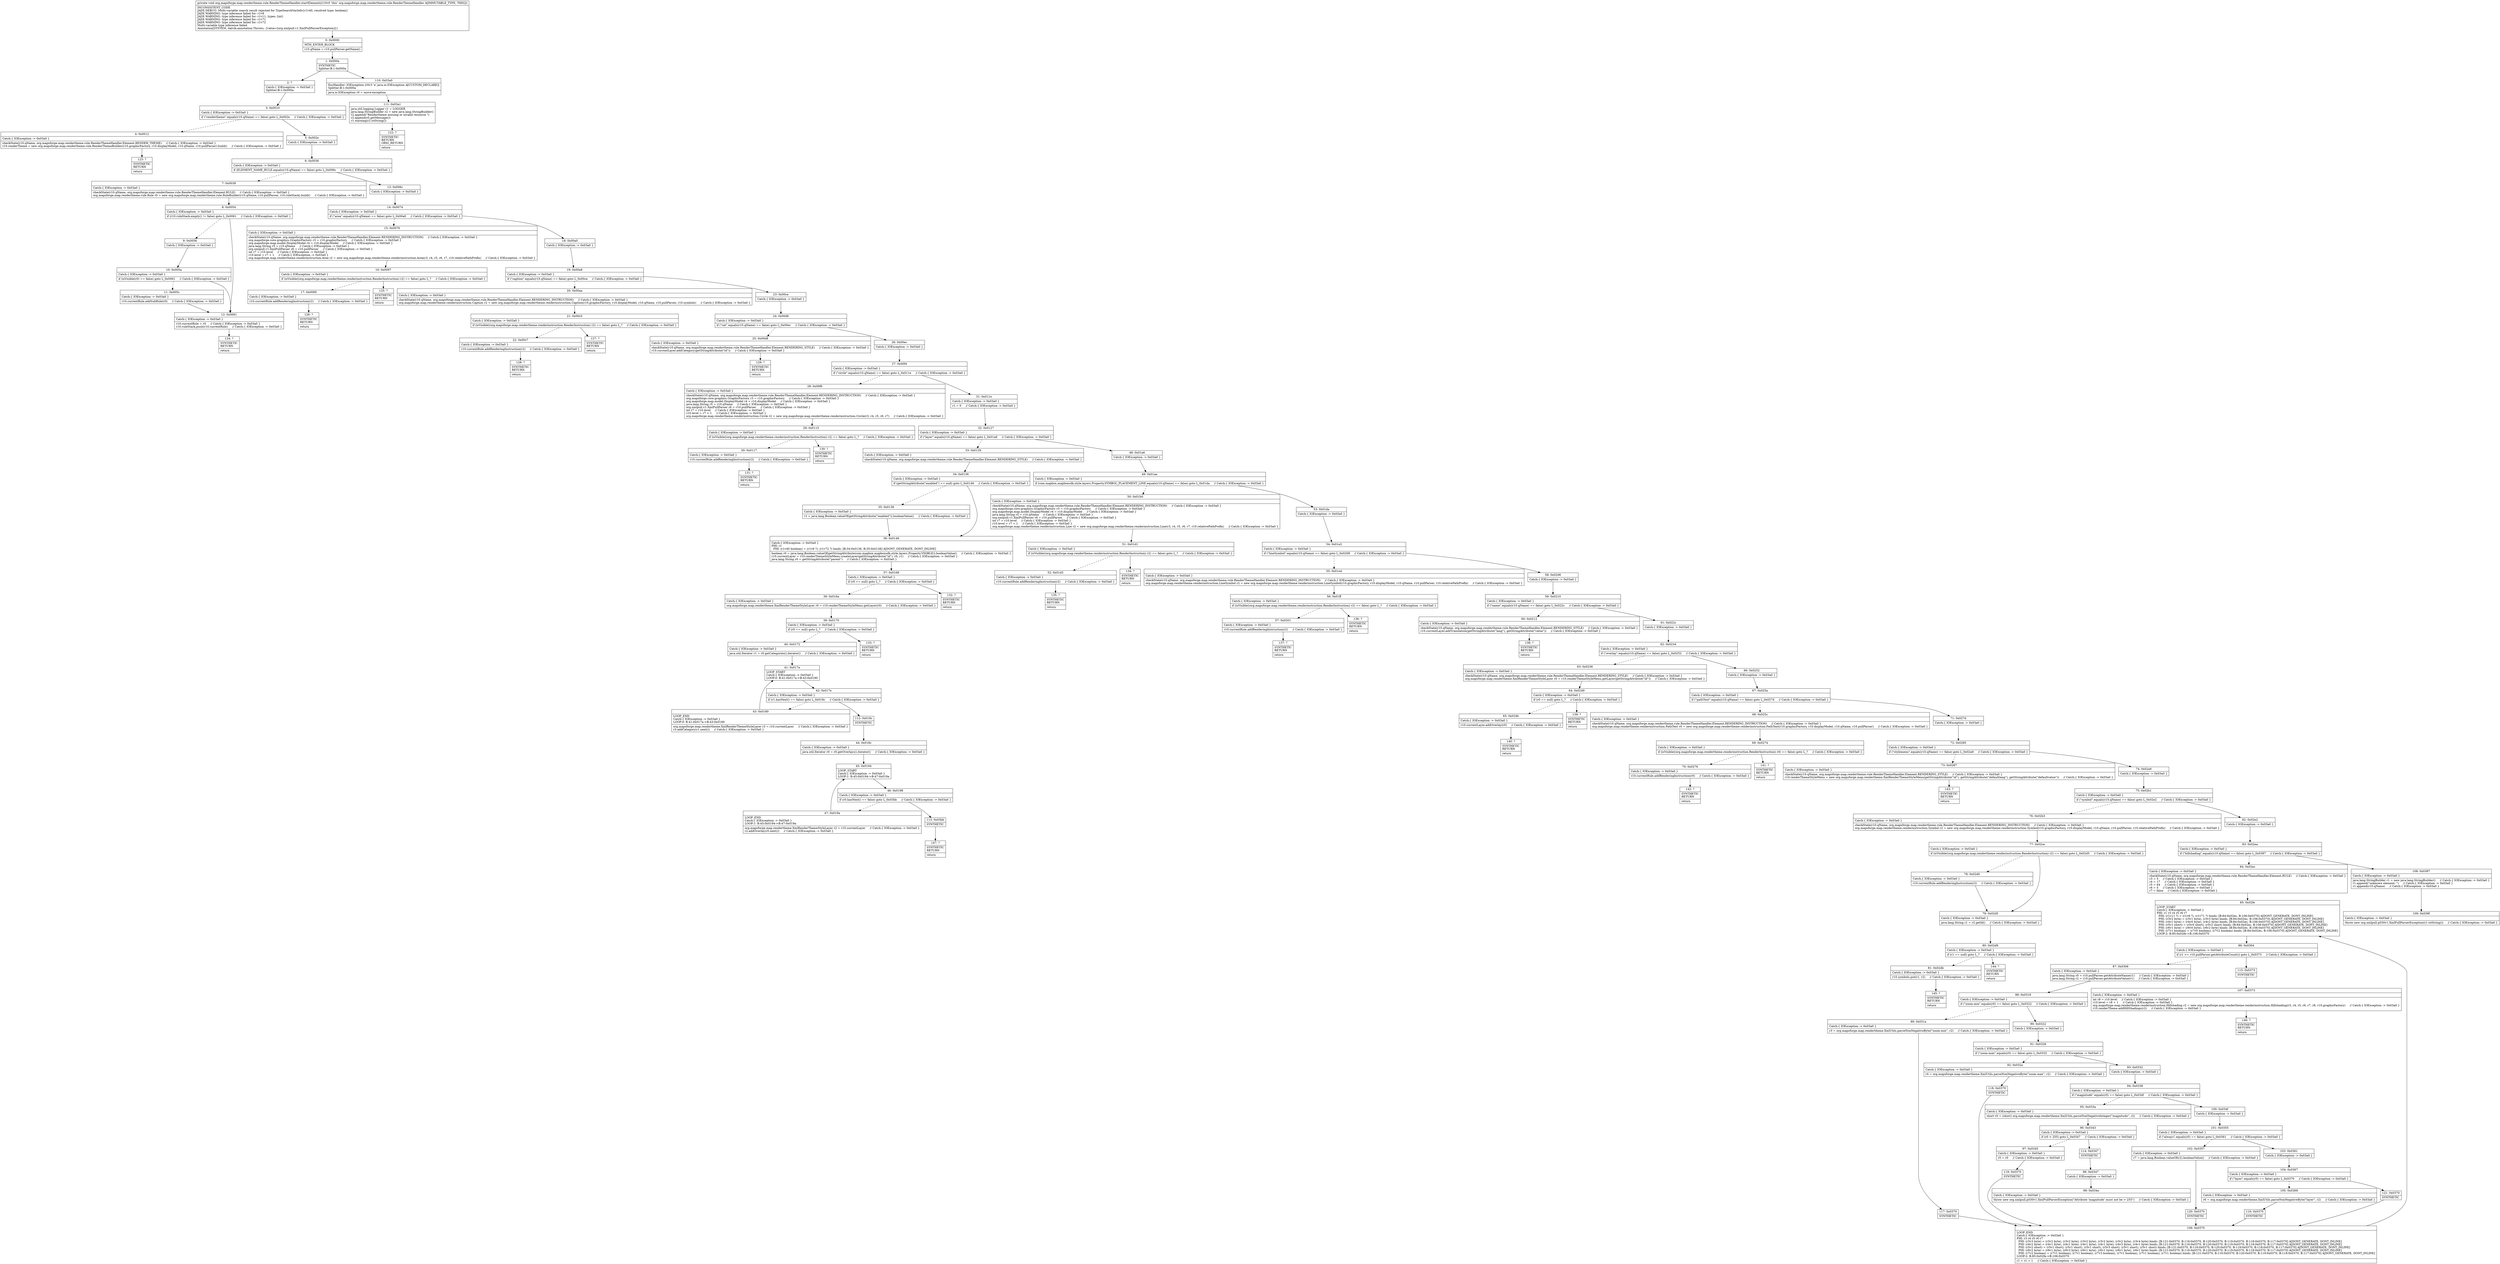 digraph "CFG fororg.mapsforge.map.rendertheme.rule.RenderThemeHandler.startElement()V" {
Node_0 [shape=record,label="{0\:\ 0x0000|MTH_ENTER_BLOCK\l|r10.qName = r10.pullParser.getName()\l}"];
Node_1 [shape=record,label="{1\:\ 0x000a|SYNTHETIC\lSplitter:B:1:0x000a\l}"];
Node_2 [shape=record,label="{2\:\ ?|Catch:\{ IOException \-\> 0x03a0 \}\lSplitter:B:1:0x000a\l}"];
Node_3 [shape=record,label="{3\:\ 0x0010|Catch:\{ IOException \-\> 0x03a0 \}\l|if (\"rendertheme\".equals(r10.qName) == false) goto L_0x002e     \/\/ Catch:\{ IOException \-\> 0x03a0 \}\l}"];
Node_4 [shape=record,label="{4\:\ 0x0012|Catch:\{ IOException \-\> 0x03a0 \}\l|checkState(r10.qName, org.mapsforge.map.rendertheme.rule.RenderThemeHandler.Element.RENDER_THEME)     \/\/ Catch:\{ IOException \-\> 0x03a0 \}\lr10.renderTheme = new org.mapsforge.map.rendertheme.rule.RenderThemeBuilder(r10.graphicFactory, r10.displayModel, r10.qName, r10.pullParser).build()     \/\/ Catch:\{ IOException \-\> 0x03a0 \}\l}"];
Node_5 [shape=record,label="{5\:\ 0x002e|Catch:\{ IOException \-\> 0x03a0 \}\l}"];
Node_6 [shape=record,label="{6\:\ 0x0036|Catch:\{ IOException \-\> 0x03a0 \}\l|if (ELEMENT_NAME_RULE.equals(r10.qName) == false) goto L_0x006c     \/\/ Catch:\{ IOException \-\> 0x03a0 \}\l}"];
Node_7 [shape=record,label="{7\:\ 0x0038|Catch:\{ IOException \-\> 0x03a0 \}\l|checkState(r10.qName, org.mapsforge.map.rendertheme.rule.RenderThemeHandler.Element.RULE)     \/\/ Catch:\{ IOException \-\> 0x03a0 \}\lorg.mapsforge.map.rendertheme.rule.Rule r0 = new org.mapsforge.map.rendertheme.rule.RuleBuilder(r10.qName, r10.pullParser, r10.ruleStack).build()     \/\/ Catch:\{ IOException \-\> 0x03a0 \}\l}"];
Node_8 [shape=record,label="{8\:\ 0x0054|Catch:\{ IOException \-\> 0x03a0 \}\l|if (r10.ruleStack.empty() != false) goto L_0x0061     \/\/ Catch:\{ IOException \-\> 0x03a0 \}\l}"];
Node_9 [shape=record,label="{9\:\ 0x0056|Catch:\{ IOException \-\> 0x03a0 \}\l}"];
Node_10 [shape=record,label="{10\:\ 0x005a|Catch:\{ IOException \-\> 0x03a0 \}\l|if (isVisible(r0) == false) goto L_0x0061     \/\/ Catch:\{ IOException \-\> 0x03a0 \}\l}"];
Node_11 [shape=record,label="{11\:\ 0x005c|Catch:\{ IOException \-\> 0x03a0 \}\l|r10.currentRule.addSubRule(r0)     \/\/ Catch:\{ IOException \-\> 0x03a0 \}\l}"];
Node_12 [shape=record,label="{12\:\ 0x0061|Catch:\{ IOException \-\> 0x03a0 \}\l|r10.currentRule = r0     \/\/ Catch:\{ IOException \-\> 0x03a0 \}\lr10.ruleStack.push(r10.currentRule)     \/\/ Catch:\{ IOException \-\> 0x03a0 \}\l}"];
Node_13 [shape=record,label="{13\:\ 0x006c|Catch:\{ IOException \-\> 0x03a0 \}\l}"];
Node_14 [shape=record,label="{14\:\ 0x0074|Catch:\{ IOException \-\> 0x03a0 \}\l|if (\"area\".equals(r10.qName) == false) goto L_0x00a0     \/\/ Catch:\{ IOException \-\> 0x03a0 \}\l}"];
Node_15 [shape=record,label="{15\:\ 0x0076|Catch:\{ IOException \-\> 0x03a0 \}\l|checkState(r10.qName, org.mapsforge.map.rendertheme.rule.RenderThemeHandler.Element.RENDERING_INSTRUCTION)     \/\/ Catch:\{ IOException \-\> 0x03a0 \}\lorg.mapsforge.core.graphics.GraphicFactory r3 = r10.graphicFactory     \/\/ Catch:\{ IOException \-\> 0x03a0 \}\lorg.mapsforge.map.model.DisplayModel r4 = r10.displayModel     \/\/ Catch:\{ IOException \-\> 0x03a0 \}\ljava.lang.String r5 = r10.qName     \/\/ Catch:\{ IOException \-\> 0x03a0 \}\lorg.xmlpull.v1.XmlPullParser r6 = r10.pullParser     \/\/ Catch:\{ IOException \-\> 0x03a0 \}\lint r7 = r10.level     \/\/ Catch:\{ IOException \-\> 0x03a0 \}\lr10.level = r7 + 1     \/\/ Catch:\{ IOException \-\> 0x03a0 \}\lorg.mapsforge.map.rendertheme.renderinstruction.Area r2 = new org.mapsforge.map.rendertheme.renderinstruction.Area(r3, r4, r5, r6, r7, r10.relativePathPrefix)     \/\/ Catch:\{ IOException \-\> 0x03a0 \}\l}"];
Node_16 [shape=record,label="{16\:\ 0x0097|Catch:\{ IOException \-\> 0x03a0 \}\l|if (isVisible((org.mapsforge.map.rendertheme.renderinstruction.RenderInstruction) r2) == false) goto L_?     \/\/ Catch:\{ IOException \-\> 0x03a0 \}\l}"];
Node_17 [shape=record,label="{17\:\ 0x0099|Catch:\{ IOException \-\> 0x03a0 \}\l|r10.currentRule.addRenderingInstruction(r2)     \/\/ Catch:\{ IOException \-\> 0x03a0 \}\l}"];
Node_18 [shape=record,label="{18\:\ 0x00a0|Catch:\{ IOException \-\> 0x03a0 \}\l}"];
Node_19 [shape=record,label="{19\:\ 0x00a8|Catch:\{ IOException \-\> 0x03a0 \}\l|if (\"caption\".equals(r10.qName) == false) goto L_0x00ce     \/\/ Catch:\{ IOException \-\> 0x03a0 \}\l}"];
Node_20 [shape=record,label="{20\:\ 0x00aa|Catch:\{ IOException \-\> 0x03a0 \}\l|checkState(r10.qName, org.mapsforge.map.rendertheme.rule.RenderThemeHandler.Element.RENDERING_INSTRUCTION)     \/\/ Catch:\{ IOException \-\> 0x03a0 \}\lorg.mapsforge.map.rendertheme.renderinstruction.Caption r2 = new org.mapsforge.map.rendertheme.renderinstruction.Caption(r10.graphicFactory, r10.displayModel, r10.qName, r10.pullParser, r10.symbols)     \/\/ Catch:\{ IOException \-\> 0x03a0 \}\l}"];
Node_21 [shape=record,label="{21\:\ 0x00c5|Catch:\{ IOException \-\> 0x03a0 \}\l|if (isVisible((org.mapsforge.map.rendertheme.renderinstruction.RenderInstruction) r2) == false) goto L_?     \/\/ Catch:\{ IOException \-\> 0x03a0 \}\l}"];
Node_22 [shape=record,label="{22\:\ 0x00c7|Catch:\{ IOException \-\> 0x03a0 \}\l|r10.currentRule.addRenderingInstruction(r2)     \/\/ Catch:\{ IOException \-\> 0x03a0 \}\l}"];
Node_23 [shape=record,label="{23\:\ 0x00ce|Catch:\{ IOException \-\> 0x03a0 \}\l}"];
Node_24 [shape=record,label="{24\:\ 0x00d6|Catch:\{ IOException \-\> 0x03a0 \}\l|if (\"cat\".equals(r10.qName) == false) goto L_0x00ec     \/\/ Catch:\{ IOException \-\> 0x03a0 \}\l}"];
Node_25 [shape=record,label="{25\:\ 0x00d8|Catch:\{ IOException \-\> 0x03a0 \}\l|checkState(r10.qName, org.mapsforge.map.rendertheme.rule.RenderThemeHandler.Element.RENDERING_STYLE)     \/\/ Catch:\{ IOException \-\> 0x03a0 \}\lr10.currentLayer.addCategory(getStringAttribute(\"id\"))     \/\/ Catch:\{ IOException \-\> 0x03a0 \}\l}"];
Node_26 [shape=record,label="{26\:\ 0x00ec|Catch:\{ IOException \-\> 0x03a0 \}\l}"];
Node_27 [shape=record,label="{27\:\ 0x00f4|Catch:\{ IOException \-\> 0x03a0 \}\l|if (\"circle\".equals(r10.qName) == false) goto L_0x011e     \/\/ Catch:\{ IOException \-\> 0x03a0 \}\l}"];
Node_28 [shape=record,label="{28\:\ 0x00f6|Catch:\{ IOException \-\> 0x03a0 \}\l|checkState(r10.qName, org.mapsforge.map.rendertheme.rule.RenderThemeHandler.Element.RENDERING_INSTRUCTION)     \/\/ Catch:\{ IOException \-\> 0x03a0 \}\lorg.mapsforge.core.graphics.GraphicFactory r3 = r10.graphicFactory     \/\/ Catch:\{ IOException \-\> 0x03a0 \}\lorg.mapsforge.map.model.DisplayModel r4 = r10.displayModel     \/\/ Catch:\{ IOException \-\> 0x03a0 \}\ljava.lang.String r5 = r10.qName     \/\/ Catch:\{ IOException \-\> 0x03a0 \}\lorg.xmlpull.v1.XmlPullParser r6 = r10.pullParser     \/\/ Catch:\{ IOException \-\> 0x03a0 \}\lint r7 = r10.level     \/\/ Catch:\{ IOException \-\> 0x03a0 \}\lr10.level = r7 + 1     \/\/ Catch:\{ IOException \-\> 0x03a0 \}\lorg.mapsforge.map.rendertheme.renderinstruction.Circle r2 = new org.mapsforge.map.rendertheme.renderinstruction.Circle(r3, r4, r5, r6, r7)     \/\/ Catch:\{ IOException \-\> 0x03a0 \}\l}"];
Node_29 [shape=record,label="{29\:\ 0x0115|Catch:\{ IOException \-\> 0x03a0 \}\l|if (isVisible((org.mapsforge.map.rendertheme.renderinstruction.RenderInstruction) r2) == false) goto L_?     \/\/ Catch:\{ IOException \-\> 0x03a0 \}\l}"];
Node_30 [shape=record,label="{30\:\ 0x0117|Catch:\{ IOException \-\> 0x03a0 \}\l|r10.currentRule.addRenderingInstruction(r2)     \/\/ Catch:\{ IOException \-\> 0x03a0 \}\l}"];
Node_31 [shape=record,label="{31\:\ 0x011e|Catch:\{ IOException \-\> 0x03a0 \}\l|r1 = 0     \/\/ Catch:\{ IOException \-\> 0x03a0 \}\l}"];
Node_32 [shape=record,label="{32\:\ 0x0127|Catch:\{ IOException \-\> 0x03a0 \}\l|if (\"layer\".equals(r10.qName) == false) goto L_0x01a6     \/\/ Catch:\{ IOException \-\> 0x03a0 \}\l}"];
Node_33 [shape=record,label="{33\:\ 0x0129|Catch:\{ IOException \-\> 0x03a0 \}\l|checkState(r10.qName, org.mapsforge.map.rendertheme.rule.RenderThemeHandler.Element.RENDERING_STYLE)     \/\/ Catch:\{ IOException \-\> 0x03a0 \}\l}"];
Node_34 [shape=record,label="{34\:\ 0x0136|Catch:\{ IOException \-\> 0x03a0 \}\l|if (getStringAttribute(\"enabled\") == null) goto L_0x0146     \/\/ Catch:\{ IOException \-\> 0x03a0 \}\l}"];
Node_35 [shape=record,label="{35\:\ 0x0138|Catch:\{ IOException \-\> 0x03a0 \}\l|r1 = java.lang.Boolean.valueOf(getStringAttribute(\"enabled\")).booleanValue()     \/\/ Catch:\{ IOException \-\> 0x03a0 \}\l}"];
Node_36 [shape=record,label="{36\:\ 0x0146|Catch:\{ IOException \-\> 0x03a0 \}\lPHI: r1 \l  PHI: (r1v40 boolean) = (r1v8 ?), (r1v72 ?) binds: [B:34:0x0136, B:35:0x0138] A[DONT_GENERATE, DONT_INLINE]\l|boolean r0 = java.lang.Boolean.valueOf(getStringAttribute(com.mapbox.mapboxsdk.style.layers.Property.VISIBLE)).booleanValue()     \/\/ Catch:\{ IOException \-\> 0x03a0 \}\lr10.currentLayer = r10.renderThemeStyleMenu.createLayer(getStringAttribute(\"id\"), r0, r1)     \/\/ Catch:\{ IOException \-\> 0x03a0 \}\ljava.lang.String r0 = getStringAttribute(\"parent\")     \/\/ Catch:\{ IOException \-\> 0x03a0 \}\l}"];
Node_37 [shape=record,label="{37\:\ 0x0168|Catch:\{ IOException \-\> 0x03a0 \}\l|if (r0 == null) goto L_?     \/\/ Catch:\{ IOException \-\> 0x03a0 \}\l}"];
Node_38 [shape=record,label="{38\:\ 0x016a|Catch:\{ IOException \-\> 0x03a0 \}\l|org.mapsforge.map.rendertheme.XmlRenderThemeStyleLayer r0 = r10.renderThemeStyleMenu.getLayer(r0)     \/\/ Catch:\{ IOException \-\> 0x03a0 \}\l}"];
Node_39 [shape=record,label="{39\:\ 0x0170|Catch:\{ IOException \-\> 0x03a0 \}\l|if (r0 == null) goto L_?     \/\/ Catch:\{ IOException \-\> 0x03a0 \}\l}"];
Node_40 [shape=record,label="{40\:\ 0x0172|Catch:\{ IOException \-\> 0x03a0 \}\l|java.util.Iterator r1 = r0.getCategories().iterator()     \/\/ Catch:\{ IOException \-\> 0x03a0 \}\l}"];
Node_41 [shape=record,label="{41\:\ 0x017a|LOOP_START\lCatch:\{ IOException \-\> 0x03a0 \}\lLOOP:0: B:41:0x017a\-\>B:43:0x0180\l}"];
Node_42 [shape=record,label="{42\:\ 0x017e|Catch:\{ IOException \-\> 0x03a0 \}\l|if (r1.hasNext() == false) goto L_0x018c     \/\/ Catch:\{ IOException \-\> 0x03a0 \}\l}"];
Node_43 [shape=record,label="{43\:\ 0x0180|LOOP_END\lCatch:\{ IOException \-\> 0x03a0 \}\lLOOP:0: B:41:0x017a\-\>B:43:0x0180\l|org.mapsforge.map.rendertheme.XmlRenderThemeStyleLayer r3 = r10.currentLayer     \/\/ Catch:\{ IOException \-\> 0x03a0 \}\lr3.addCategory(r1.next())     \/\/ Catch:\{ IOException \-\> 0x03a0 \}\l}"];
Node_44 [shape=record,label="{44\:\ 0x018c|Catch:\{ IOException \-\> 0x03a0 \}\l|java.util.Iterator r0 = r0.getOverlays().iterator()     \/\/ Catch:\{ IOException \-\> 0x03a0 \}\l}"];
Node_45 [shape=record,label="{45\:\ 0x0194|LOOP_START\lCatch:\{ IOException \-\> 0x03a0 \}\lLOOP:1: B:45:0x0194\-\>B:47:0x019a\l}"];
Node_46 [shape=record,label="{46\:\ 0x0198|Catch:\{ IOException \-\> 0x03a0 \}\l|if (r0.hasNext() == false) goto L_0x03bb     \/\/ Catch:\{ IOException \-\> 0x03a0 \}\l}"];
Node_47 [shape=record,label="{47\:\ 0x019a|LOOP_END\lCatch:\{ IOException \-\> 0x03a0 \}\lLOOP:1: B:45:0x0194\-\>B:47:0x019a\l|org.mapsforge.map.rendertheme.XmlRenderThemeStyleLayer r2 = r10.currentLayer     \/\/ Catch:\{ IOException \-\> 0x03a0 \}\lr2.addOverlay(r0.next())     \/\/ Catch:\{ IOException \-\> 0x03a0 \}\l}"];
Node_48 [shape=record,label="{48\:\ 0x01a6|Catch:\{ IOException \-\> 0x03a0 \}\l}"];
Node_49 [shape=record,label="{49\:\ 0x01ae|Catch:\{ IOException \-\> 0x03a0 \}\l|if (com.mapbox.mapboxsdk.style.layers.Property.SYMBOL_PLACEMENT_LINE.equals(r10.qName) == false) goto L_0x01da     \/\/ Catch:\{ IOException \-\> 0x03a0 \}\l}"];
Node_50 [shape=record,label="{50\:\ 0x01b0|Catch:\{ IOException \-\> 0x03a0 \}\l|checkState(r10.qName, org.mapsforge.map.rendertheme.rule.RenderThemeHandler.Element.RENDERING_INSTRUCTION)     \/\/ Catch:\{ IOException \-\> 0x03a0 \}\lorg.mapsforge.core.graphics.GraphicFactory r3 = r10.graphicFactory     \/\/ Catch:\{ IOException \-\> 0x03a0 \}\lorg.mapsforge.map.model.DisplayModel r4 = r10.displayModel     \/\/ Catch:\{ IOException \-\> 0x03a0 \}\ljava.lang.String r5 = r10.qName     \/\/ Catch:\{ IOException \-\> 0x03a0 \}\lorg.xmlpull.v1.XmlPullParser r6 = r10.pullParser     \/\/ Catch:\{ IOException \-\> 0x03a0 \}\lint r7 = r10.level     \/\/ Catch:\{ IOException \-\> 0x03a0 \}\lr10.level = r7 + 1     \/\/ Catch:\{ IOException \-\> 0x03a0 \}\lorg.mapsforge.map.rendertheme.renderinstruction.Line r2 = new org.mapsforge.map.rendertheme.renderinstruction.Line(r3, r4, r5, r6, r7, r10.relativePathPrefix)     \/\/ Catch:\{ IOException \-\> 0x03a0 \}\l}"];
Node_51 [shape=record,label="{51\:\ 0x01d1|Catch:\{ IOException \-\> 0x03a0 \}\l|if (isVisible((org.mapsforge.map.rendertheme.renderinstruction.RenderInstruction) r2) == false) goto L_?     \/\/ Catch:\{ IOException \-\> 0x03a0 \}\l}"];
Node_52 [shape=record,label="{52\:\ 0x01d3|Catch:\{ IOException \-\> 0x03a0 \}\l|r10.currentRule.addRenderingInstruction(r2)     \/\/ Catch:\{ IOException \-\> 0x03a0 \}\l}"];
Node_53 [shape=record,label="{53\:\ 0x01da|Catch:\{ IOException \-\> 0x03a0 \}\l}"];
Node_54 [shape=record,label="{54\:\ 0x01e2|Catch:\{ IOException \-\> 0x03a0 \}\l|if (\"lineSymbol\".equals(r10.qName) == false) goto L_0x0208     \/\/ Catch:\{ IOException \-\> 0x03a0 \}\l}"];
Node_55 [shape=record,label="{55\:\ 0x01e4|Catch:\{ IOException \-\> 0x03a0 \}\l|checkState(r10.qName, org.mapsforge.map.rendertheme.rule.RenderThemeHandler.Element.RENDERING_INSTRUCTION)     \/\/ Catch:\{ IOException \-\> 0x03a0 \}\lorg.mapsforge.map.rendertheme.renderinstruction.LineSymbol r2 = new org.mapsforge.map.rendertheme.renderinstruction.LineSymbol(r10.graphicFactory, r10.displayModel, r10.qName, r10.pullParser, r10.relativePathPrefix)     \/\/ Catch:\{ IOException \-\> 0x03a0 \}\l}"];
Node_56 [shape=record,label="{56\:\ 0x01ff|Catch:\{ IOException \-\> 0x03a0 \}\l|if (isVisible((org.mapsforge.map.rendertheme.renderinstruction.RenderInstruction) r2) == false) goto L_?     \/\/ Catch:\{ IOException \-\> 0x03a0 \}\l}"];
Node_57 [shape=record,label="{57\:\ 0x0201|Catch:\{ IOException \-\> 0x03a0 \}\l|r10.currentRule.addRenderingInstruction(r2)     \/\/ Catch:\{ IOException \-\> 0x03a0 \}\l}"];
Node_58 [shape=record,label="{58\:\ 0x0208|Catch:\{ IOException \-\> 0x03a0 \}\l}"];
Node_59 [shape=record,label="{59\:\ 0x0210|Catch:\{ IOException \-\> 0x03a0 \}\l|if (\"name\".equals(r10.qName) == false) goto L_0x022c     \/\/ Catch:\{ IOException \-\> 0x03a0 \}\l}"];
Node_60 [shape=record,label="{60\:\ 0x0212|Catch:\{ IOException \-\> 0x03a0 \}\l|checkState(r10.qName, org.mapsforge.map.rendertheme.rule.RenderThemeHandler.Element.RENDERING_STYLE)     \/\/ Catch:\{ IOException \-\> 0x03a0 \}\lr10.currentLayer.addTranslation(getStringAttribute(\"lang\"), getStringAttribute(\"value\"))     \/\/ Catch:\{ IOException \-\> 0x03a0 \}\l}"];
Node_61 [shape=record,label="{61\:\ 0x022c|Catch:\{ IOException \-\> 0x03a0 \}\l}"];
Node_62 [shape=record,label="{62\:\ 0x0234|Catch:\{ IOException \-\> 0x03a0 \}\l|if (\"overlay\".equals(r10.qName) == false) goto L_0x0252     \/\/ Catch:\{ IOException \-\> 0x03a0 \}\l}"];
Node_63 [shape=record,label="{63\:\ 0x0236|Catch:\{ IOException \-\> 0x03a0 \}\l|checkState(r10.qName, org.mapsforge.map.rendertheme.rule.RenderThemeHandler.Element.RENDERING_STYLE)     \/\/ Catch:\{ IOException \-\> 0x03a0 \}\lorg.mapsforge.map.rendertheme.XmlRenderThemeStyleLayer r0 = r10.renderThemeStyleMenu.getLayer(getStringAttribute(\"id\"))     \/\/ Catch:\{ IOException \-\> 0x03a0 \}\l}"];
Node_64 [shape=record,label="{64\:\ 0x0249|Catch:\{ IOException \-\> 0x03a0 \}\l|if (r0 == null) goto L_?     \/\/ Catch:\{ IOException \-\> 0x03a0 \}\l}"];
Node_65 [shape=record,label="{65\:\ 0x024b|Catch:\{ IOException \-\> 0x03a0 \}\l|r10.currentLayer.addOverlay(r0)     \/\/ Catch:\{ IOException \-\> 0x03a0 \}\l}"];
Node_66 [shape=record,label="{66\:\ 0x0252|Catch:\{ IOException \-\> 0x03a0 \}\l}"];
Node_67 [shape=record,label="{67\:\ 0x025a|Catch:\{ IOException \-\> 0x03a0 \}\l|if (\"pathText\".equals(r10.qName) == false) goto L_0x027d     \/\/ Catch:\{ IOException \-\> 0x03a0 \}\l}"];
Node_68 [shape=record,label="{68\:\ 0x025c|Catch:\{ IOException \-\> 0x03a0 \}\l|checkState(r10.qName, org.mapsforge.map.rendertheme.rule.RenderThemeHandler.Element.RENDERING_INSTRUCTION)     \/\/ Catch:\{ IOException \-\> 0x03a0 \}\lorg.mapsforge.map.rendertheme.renderinstruction.PathText r0 = new org.mapsforge.map.rendertheme.renderinstruction.PathText(r10.graphicFactory, r10.displayModel, r10.qName, r10.pullParser)     \/\/ Catch:\{ IOException \-\> 0x03a0 \}\l}"];
Node_69 [shape=record,label="{69\:\ 0x0274|Catch:\{ IOException \-\> 0x03a0 \}\l|if (isVisible((org.mapsforge.map.rendertheme.renderinstruction.RenderInstruction) r0) == false) goto L_?     \/\/ Catch:\{ IOException \-\> 0x03a0 \}\l}"];
Node_70 [shape=record,label="{70\:\ 0x0276|Catch:\{ IOException \-\> 0x03a0 \}\l|r10.currentRule.addRenderingInstruction(r0)     \/\/ Catch:\{ IOException \-\> 0x03a0 \}\l}"];
Node_71 [shape=record,label="{71\:\ 0x027d|Catch:\{ IOException \-\> 0x03a0 \}\l}"];
Node_72 [shape=record,label="{72\:\ 0x0285|Catch:\{ IOException \-\> 0x03a0 \}\l|if (\"stylemenu\".equals(r10.qName) == false) goto L_0x02a9     \/\/ Catch:\{ IOException \-\> 0x03a0 \}\l}"];
Node_73 [shape=record,label="{73\:\ 0x0287|Catch:\{ IOException \-\> 0x03a0 \}\l|checkState(r10.qName, org.mapsforge.map.rendertheme.rule.RenderThemeHandler.Element.RENDERING_STYLE)     \/\/ Catch:\{ IOException \-\> 0x03a0 \}\lr10.renderThemeStyleMenu = new org.mapsforge.map.rendertheme.XmlRenderThemeStyleMenu(getStringAttribute(\"id\"), getStringAttribute(\"defaultlang\"), getStringAttribute(\"defaultvalue\"))     \/\/ Catch:\{ IOException \-\> 0x03a0 \}\l}"];
Node_74 [shape=record,label="{74\:\ 0x02a9|Catch:\{ IOException \-\> 0x03a0 \}\l}"];
Node_75 [shape=record,label="{75\:\ 0x02b1|Catch:\{ IOException \-\> 0x03a0 \}\l|if (\"symbol\".equals(r10.qName) == false) goto L_0x02e2     \/\/ Catch:\{ IOException \-\> 0x03a0 \}\l}"];
Node_76 [shape=record,label="{76\:\ 0x02b3|Catch:\{ IOException \-\> 0x03a0 \}\l|checkState(r10.qName, org.mapsforge.map.rendertheme.rule.RenderThemeHandler.Element.RENDERING_INSTRUCTION)     \/\/ Catch:\{ IOException \-\> 0x03a0 \}\lorg.mapsforge.map.rendertheme.renderinstruction.Symbol r2 = new org.mapsforge.map.rendertheme.renderinstruction.Symbol(r10.graphicFactory, r10.displayModel, r10.qName, r10.pullParser, r10.relativePathPrefix)     \/\/ Catch:\{ IOException \-\> 0x03a0 \}\l}"];
Node_77 [shape=record,label="{77\:\ 0x02ce|Catch:\{ IOException \-\> 0x03a0 \}\l|if (isVisible((org.mapsforge.map.rendertheme.renderinstruction.RenderInstruction) r2) == false) goto L_0x02d5     \/\/ Catch:\{ IOException \-\> 0x03a0 \}\l}"];
Node_78 [shape=record,label="{78\:\ 0x02d0|Catch:\{ IOException \-\> 0x03a0 \}\l|r10.currentRule.addRenderingInstruction(r2)     \/\/ Catch:\{ IOException \-\> 0x03a0 \}\l}"];
Node_79 [shape=record,label="{79\:\ 0x02d5|Catch:\{ IOException \-\> 0x03a0 \}\l|java.lang.String r1 = r2.getId()     \/\/ Catch:\{ IOException \-\> 0x03a0 \}\l}"];
Node_80 [shape=record,label="{80\:\ 0x02d9|Catch:\{ IOException \-\> 0x03a0 \}\l|if (r1 == null) goto L_?     \/\/ Catch:\{ IOException \-\> 0x03a0 \}\l}"];
Node_81 [shape=record,label="{81\:\ 0x02db|Catch:\{ IOException \-\> 0x03a0 \}\l|r10.symbols.put(r1, r2)     \/\/ Catch:\{ IOException \-\> 0x03a0 \}\l}"];
Node_82 [shape=record,label="{82\:\ 0x02e2|Catch:\{ IOException \-\> 0x03a0 \}\l}"];
Node_83 [shape=record,label="{83\:\ 0x02ea|Catch:\{ IOException \-\> 0x03a0 \}\l|if (\"hillshading\".equals(r10.qName) == false) goto L_0x0387     \/\/ Catch:\{ IOException \-\> 0x03a0 \}\l}"];
Node_84 [shape=record,label="{84\:\ 0x02ec|Catch:\{ IOException \-\> 0x03a0 \}\l|checkState(r10.qName, org.mapsforge.map.rendertheme.rule.RenderThemeHandler.Element.RULE)     \/\/ Catch:\{ IOException \-\> 0x03a0 \}\lr3 = 5     \/\/ Catch:\{ IOException \-\> 0x03a0 \}\lr4 = 17     \/\/ Catch:\{ IOException \-\> 0x03a0 \}\lr5 = 64     \/\/ Catch:\{ IOException \-\> 0x03a0 \}\lr6 = 5     \/\/ Catch:\{ IOException \-\> 0x03a0 \}\lr7 = false     \/\/ Catch:\{ IOException \-\> 0x03a0 \}\l}"];
Node_85 [shape=record,label="{85\:\ 0x02fe|LOOP_START\lCatch:\{ IOException \-\> 0x03a0 \}\lPHI: r1 r3 r4 r5 r6 r7 \l  PHI: (r1v11 ?) = (r1v8 ?), (r1v71 ?) binds: [B:84:0x02ec, B:106:0x0370] A[DONT_GENERATE, DONT_INLINE]\l  PHI: (r3v2 byte) = (r3v1 byte), (r3v3 byte) binds: [B:84:0x02ec, B:106:0x0370] A[DONT_GENERATE, DONT_INLINE]\l  PHI: (r4v1 byte) = (r4v0 byte), (r4v2 byte) binds: [B:84:0x02ec, B:106:0x0370] A[DONT_GENERATE, DONT_INLINE]\l  PHI: (r5v1 short) = (r5v0 short), (r5v2 short) binds: [B:84:0x02ec, B:106:0x0370] A[DONT_GENERATE, DONT_INLINE]\l  PHI: (r6v1 byte) = (r6v0 byte), (r6v2 byte) binds: [B:84:0x02ec, B:106:0x0370] A[DONT_GENERATE, DONT_INLINE]\l  PHI: (r7v1 boolean) = (r7v0 boolean), (r7v2 boolean) binds: [B:84:0x02ec, B:106:0x0370] A[DONT_GENERATE, DONT_INLINE]\lLOOP:2: B:85:0x02fe\-\>B:106:0x0370\l}"];
Node_86 [shape=record,label="{86\:\ 0x0304|Catch:\{ IOException \-\> 0x03a0 \}\l|if (r1 \>= r10.pullParser.getAttributeCount()) goto L_0x0373     \/\/ Catch:\{ IOException \-\> 0x03a0 \}\l}"];
Node_87 [shape=record,label="{87\:\ 0x0306|Catch:\{ IOException \-\> 0x03a0 \}\l|java.lang.String r0 = r10.pullParser.getAttributeName(r1)     \/\/ Catch:\{ IOException \-\> 0x03a0 \}\ljava.lang.String r2 = r10.pullParser.getAttributeValue(r1)     \/\/ Catch:\{ IOException \-\> 0x03a0 \}\l}"];
Node_88 [shape=record,label="{88\:\ 0x0318|Catch:\{ IOException \-\> 0x03a0 \}\l|if (\"zoom\-min\".equals(r0) == false) goto L_0x0322     \/\/ Catch:\{ IOException \-\> 0x03a0 \}\l}"];
Node_89 [shape=record,label="{89\:\ 0x031a|Catch:\{ IOException \-\> 0x03a0 \}\l|r3 = org.mapsforge.map.rendertheme.XmlUtils.parseNonNegativeByte(\"zoom\-min\", r2)     \/\/ Catch:\{ IOException \-\> 0x03a0 \}\l}"];
Node_90 [shape=record,label="{90\:\ 0x0322|Catch:\{ IOException \-\> 0x03a0 \}\l}"];
Node_91 [shape=record,label="{91\:\ 0x0328|Catch:\{ IOException \-\> 0x03a0 \}\l|if (\"zoom\-max\".equals(r0) == false) goto L_0x0332     \/\/ Catch:\{ IOException \-\> 0x03a0 \}\l}"];
Node_92 [shape=record,label="{92\:\ 0x032a|Catch:\{ IOException \-\> 0x03a0 \}\l|r4 = org.mapsforge.map.rendertheme.XmlUtils.parseNonNegativeByte(\"zoom\-max\", r2)     \/\/ Catch:\{ IOException \-\> 0x03a0 \}\l}"];
Node_93 [shape=record,label="{93\:\ 0x0332|Catch:\{ IOException \-\> 0x03a0 \}\l}"];
Node_94 [shape=record,label="{94\:\ 0x0338|Catch:\{ IOException \-\> 0x03a0 \}\l|if (\"magnitude\".equals(r0) == false) goto L_0x034f     \/\/ Catch:\{ IOException \-\> 0x03a0 \}\l}"];
Node_95 [shape=record,label="{95\:\ 0x033a|Catch:\{ IOException \-\> 0x03a0 \}\l|short r0 = (short) org.mapsforge.map.rendertheme.XmlUtils.parseNonNegativeInteger(\"magnitude\", r2)     \/\/ Catch:\{ IOException \-\> 0x03a0 \}\l}"];
Node_96 [shape=record,label="{96\:\ 0x0343|Catch:\{ IOException \-\> 0x03a0 \}\l|if (r0 \> 255) goto L_0x0347     \/\/ Catch:\{ IOException \-\> 0x03a0 \}\l}"];
Node_97 [shape=record,label="{97\:\ 0x0345|Catch:\{ IOException \-\> 0x03a0 \}\l|r5 = r0     \/\/ Catch:\{ IOException \-\> 0x03a0 \}\l}"];
Node_98 [shape=record,label="{98\:\ 0x0347|Catch:\{ IOException \-\> 0x03a0 \}\l}"];
Node_99 [shape=record,label="{99\:\ 0x034e|Catch:\{ IOException \-\> 0x03a0 \}\l|throw new org.xmlpull.p030v1.XmlPullParserException(\"Attribute 'magnitude' must not be \> 255\")     \/\/ Catch:\{ IOException \-\> 0x03a0 \}\l}"];
Node_100 [shape=record,label="{100\:\ 0x034f|Catch:\{ IOException \-\> 0x03a0 \}\l}"];
Node_101 [shape=record,label="{101\:\ 0x0355|Catch:\{ IOException \-\> 0x03a0 \}\l|if (\"always\".equals(r0) == false) goto L_0x0361     \/\/ Catch:\{ IOException \-\> 0x03a0 \}\l}"];
Node_102 [shape=record,label="{102\:\ 0x0357|Catch:\{ IOException \-\> 0x03a0 \}\l|r7 = java.lang.Boolean.valueOf(r2).booleanValue()     \/\/ Catch:\{ IOException \-\> 0x03a0 \}\l}"];
Node_103 [shape=record,label="{103\:\ 0x0361|Catch:\{ IOException \-\> 0x03a0 \}\l}"];
Node_104 [shape=record,label="{104\:\ 0x0367|Catch:\{ IOException \-\> 0x03a0 \}\l|if (\"layer\".equals(r0) == false) goto L_0x0370     \/\/ Catch:\{ IOException \-\> 0x03a0 \}\l}"];
Node_105 [shape=record,label="{105\:\ 0x0369|Catch:\{ IOException \-\> 0x03a0 \}\l|r6 = org.mapsforge.map.rendertheme.XmlUtils.parseNonNegativeByte(\"layer\", r2)     \/\/ Catch:\{ IOException \-\> 0x03a0 \}\l}"];
Node_106 [shape=record,label="{106\:\ 0x0370|LOOP_END\lCatch:\{ IOException \-\> 0x03a0 \}\lPHI: r3 r4 r5 r6 r7 \l  PHI: (r3v3 byte) = (r3v2 byte), (r3v2 byte), (r3v2 byte), (r3v2 byte), (r3v2 byte), (r3v4 byte) binds: [B:121:0x0370, B:116:0x0370, B:120:0x0370, B:119:0x0370, B:118:0x0370, B:117:0x0370] A[DONT_GENERATE, DONT_INLINE]\l  PHI: (r4v2 byte) = (r4v1 byte), (r4v1 byte), (r4v1 byte), (r4v1 byte), (r4v3 byte), (r4v1 byte) binds: [B:121:0x0370, B:116:0x0370, B:120:0x0370, B:119:0x0370, B:118:0x0370, B:117:0x0370] A[DONT_GENERATE, DONT_INLINE]\l  PHI: (r5v2 short) = (r5v1 short), (r5v1 short), (r5v1 short), (r5v3 short), (r5v1 short), (r5v1 short) binds: [B:121:0x0370, B:116:0x0370, B:120:0x0370, B:119:0x0370, B:118:0x0370, B:117:0x0370] A[DONT_GENERATE, DONT_INLINE]\l  PHI: (r6v2 byte) = (r6v1 byte), (r6v3 byte), (r6v1 byte), (r6v1 byte), (r6v1 byte), (r6v1 byte) binds: [B:121:0x0370, B:116:0x0370, B:120:0x0370, B:119:0x0370, B:118:0x0370, B:117:0x0370] A[DONT_GENERATE, DONT_INLINE]\l  PHI: (r7v2 boolean) = (r7v1 boolean), (r7v1 boolean), (r7v3 boolean), (r7v1 boolean), (r7v1 boolean), (r7v1 boolean) binds: [B:121:0x0370, B:116:0x0370, B:120:0x0370, B:119:0x0370, B:118:0x0370, B:117:0x0370] A[DONT_GENERATE, DONT_INLINE]\lLOOP:2: B:85:0x02fe\-\>B:106:0x0370\l|r1 = r1 + 1     \/\/ Catch:\{ IOException \-\> 0x03a0 \}\l}"];
Node_107 [shape=record,label="{107\:\ 0x0373|Catch:\{ IOException \-\> 0x03a0 \}\l|int r8 = r10.level     \/\/ Catch:\{ IOException \-\> 0x03a0 \}\lr10.level = r8 + 1     \/\/ Catch:\{ IOException \-\> 0x03a0 \}\lorg.mapsforge.map.rendertheme.renderinstruction.Hillshading r2 = new org.mapsforge.map.rendertheme.renderinstruction.Hillshading(r3, r4, r5, r6, r7, r8, r10.graphicFactory)     \/\/ Catch:\{ IOException \-\> 0x03a0 \}\lr10.renderTheme.addHillShadings(r2)     \/\/ Catch:\{ IOException \-\> 0x03a0 \}\l}"];
Node_108 [shape=record,label="{108\:\ 0x0387|Catch:\{ IOException \-\> 0x03a0 \}\l|java.lang.StringBuilder r1 = new java.lang.StringBuilder()     \/\/ Catch:\{ IOException \-\> 0x03a0 \}\lr1.append(\"unknown element: \")     \/\/ Catch:\{ IOException \-\> 0x03a0 \}\lr1.append(r10.qName)     \/\/ Catch:\{ IOException \-\> 0x03a0 \}\l}"];
Node_109 [shape=record,label="{109\:\ 0x039f|Catch:\{ IOException \-\> 0x03a0 \}\l|throw new org.xmlpull.p030v1.XmlPullParserException(r1.toString())     \/\/ Catch:\{ IOException \-\> 0x03a0 \}\l}"];
Node_110 [shape=record,label="{110\:\ 0x03a0|ExcHandler: IOException (r0v3 'e' java.io.IOException A[CUSTOM_DECLARE])\lSplitter:B:1:0x000a\l|java.io.IOException r0 = move\-exception\l}"];
Node_111 [shape=record,label="{111\:\ 0x03a1|java.util.logging.Logger r1 = LOGGER\ljava.lang.StringBuilder r2 = new java.lang.StringBuilder()\lr2.append(\"Rendertheme missing or invalid resource \")\lr2.append(r0.getMessage())\lr1.warning(r2.toString())\l}"];
Node_112 [shape=record,label="{112\:\ 0x018c|SYNTHETIC\l}"];
Node_113 [shape=record,label="{113\:\ 0x03bb|SYNTHETIC\l}"];
Node_114 [shape=record,label="{114\:\ 0x0347|SYNTHETIC\l}"];
Node_115 [shape=record,label="{115\:\ 0x0373|SYNTHETIC\l}"];
Node_116 [shape=record,label="{116\:\ 0x0370|SYNTHETIC\l}"];
Node_117 [shape=record,label="{117\:\ 0x0370|SYNTHETIC\l}"];
Node_118 [shape=record,label="{118\:\ 0x0370|SYNTHETIC\l}"];
Node_119 [shape=record,label="{119\:\ 0x0370|SYNTHETIC\l}"];
Node_120 [shape=record,label="{120\:\ 0x0370|SYNTHETIC\l}"];
Node_121 [shape=record,label="{121\:\ 0x0370|SYNTHETIC\l}"];
Node_122 [shape=record,label="{122\:\ ?|SYNTHETIC\lRETURN\lORIG_RETURN\l|return\l}"];
Node_123 [shape=record,label="{123\:\ ?|SYNTHETIC\lRETURN\l|return\l}"];
Node_124 [shape=record,label="{124\:\ ?|SYNTHETIC\lRETURN\l|return\l}"];
Node_125 [shape=record,label="{125\:\ ?|SYNTHETIC\lRETURN\l|return\l}"];
Node_126 [shape=record,label="{126\:\ ?|SYNTHETIC\lRETURN\l|return\l}"];
Node_127 [shape=record,label="{127\:\ ?|SYNTHETIC\lRETURN\l|return\l}"];
Node_128 [shape=record,label="{128\:\ ?|SYNTHETIC\lRETURN\l|return\l}"];
Node_129 [shape=record,label="{129\:\ ?|SYNTHETIC\lRETURN\l|return\l}"];
Node_130 [shape=record,label="{130\:\ ?|SYNTHETIC\lRETURN\l|return\l}"];
Node_131 [shape=record,label="{131\:\ ?|SYNTHETIC\lRETURN\l|return\l}"];
Node_132 [shape=record,label="{132\:\ ?|SYNTHETIC\lRETURN\l|return\l}"];
Node_133 [shape=record,label="{133\:\ ?|SYNTHETIC\lRETURN\l|return\l}"];
Node_134 [shape=record,label="{134\:\ ?|SYNTHETIC\lRETURN\l|return\l}"];
Node_135 [shape=record,label="{135\:\ ?|SYNTHETIC\lRETURN\l|return\l}"];
Node_136 [shape=record,label="{136\:\ ?|SYNTHETIC\lRETURN\l|return\l}"];
Node_137 [shape=record,label="{137\:\ ?|SYNTHETIC\lRETURN\l|return\l}"];
Node_138 [shape=record,label="{138\:\ ?|SYNTHETIC\lRETURN\l|return\l}"];
Node_139 [shape=record,label="{139\:\ ?|SYNTHETIC\lRETURN\l|return\l}"];
Node_140 [shape=record,label="{140\:\ ?|SYNTHETIC\lRETURN\l|return\l}"];
Node_141 [shape=record,label="{141\:\ ?|SYNTHETIC\lRETURN\l|return\l}"];
Node_142 [shape=record,label="{142\:\ ?|SYNTHETIC\lRETURN\l|return\l}"];
Node_143 [shape=record,label="{143\:\ ?|SYNTHETIC\lRETURN\l|return\l}"];
Node_144 [shape=record,label="{144\:\ ?|SYNTHETIC\lRETURN\l|return\l}"];
Node_145 [shape=record,label="{145\:\ ?|SYNTHETIC\lRETURN\l|return\l}"];
Node_146 [shape=record,label="{146\:\ ?|SYNTHETIC\lRETURN\l|return\l}"];
Node_147 [shape=record,label="{147\:\ ?|SYNTHETIC\lRETURN\l|return\l}"];
MethodNode[shape=record,label="{private void org.mapsforge.map.rendertheme.rule.RenderThemeHandler.startElement((r10v0 'this' org.mapsforge.map.rendertheme.rule.RenderThemeHandler A[IMMUTABLE_TYPE, THIS]))  | INCONSISTENT_CODE\lJADX DEBUG: Multi\-variable search result rejected for TypeSearchVarInfo\{r1v40, resolved type: boolean\}\lJADX WARNING: type inference failed for: r1v8\lJADX WARNING: type inference failed for: r1v11, types: [int]\lJADX WARNING: type inference failed for: r1v71\lJADX WARNING: type inference failed for: r1v72\lMulti\-variable type inference failed\lAnnotation[SYSTEM, dalvik.annotation.Throws, \{value=[org.xmlpull.v1.XmlPullParserException]\}]\l}"];
MethodNode -> Node_0;
Node_0 -> Node_1;
Node_1 -> Node_2;
Node_1 -> Node_110;
Node_2 -> Node_3;
Node_3 -> Node_4[style=dashed];
Node_3 -> Node_5;
Node_4 -> Node_123;
Node_5 -> Node_6;
Node_6 -> Node_7[style=dashed];
Node_6 -> Node_13;
Node_7 -> Node_8;
Node_8 -> Node_9[style=dashed];
Node_8 -> Node_12;
Node_9 -> Node_10;
Node_10 -> Node_11[style=dashed];
Node_10 -> Node_12;
Node_11 -> Node_12;
Node_12 -> Node_124;
Node_13 -> Node_14;
Node_14 -> Node_15[style=dashed];
Node_14 -> Node_18;
Node_15 -> Node_16;
Node_16 -> Node_17[style=dashed];
Node_16 -> Node_125;
Node_17 -> Node_126;
Node_18 -> Node_19;
Node_19 -> Node_20[style=dashed];
Node_19 -> Node_23;
Node_20 -> Node_21;
Node_21 -> Node_22[style=dashed];
Node_21 -> Node_127;
Node_22 -> Node_128;
Node_23 -> Node_24;
Node_24 -> Node_25[style=dashed];
Node_24 -> Node_26;
Node_25 -> Node_129;
Node_26 -> Node_27;
Node_27 -> Node_28[style=dashed];
Node_27 -> Node_31;
Node_28 -> Node_29;
Node_29 -> Node_30[style=dashed];
Node_29 -> Node_130;
Node_30 -> Node_131;
Node_31 -> Node_32;
Node_32 -> Node_33[style=dashed];
Node_32 -> Node_48;
Node_33 -> Node_34;
Node_34 -> Node_35[style=dashed];
Node_34 -> Node_36;
Node_35 -> Node_36;
Node_36 -> Node_37;
Node_37 -> Node_38[style=dashed];
Node_37 -> Node_132;
Node_38 -> Node_39;
Node_39 -> Node_40[style=dashed];
Node_39 -> Node_133;
Node_40 -> Node_41;
Node_41 -> Node_42;
Node_42 -> Node_43[style=dashed];
Node_42 -> Node_112;
Node_43 -> Node_41;
Node_44 -> Node_45;
Node_45 -> Node_46;
Node_46 -> Node_47[style=dashed];
Node_46 -> Node_113;
Node_47 -> Node_45;
Node_48 -> Node_49;
Node_49 -> Node_50[style=dashed];
Node_49 -> Node_53;
Node_50 -> Node_51;
Node_51 -> Node_52[style=dashed];
Node_51 -> Node_134;
Node_52 -> Node_135;
Node_53 -> Node_54;
Node_54 -> Node_55[style=dashed];
Node_54 -> Node_58;
Node_55 -> Node_56;
Node_56 -> Node_57[style=dashed];
Node_56 -> Node_136;
Node_57 -> Node_137;
Node_58 -> Node_59;
Node_59 -> Node_60[style=dashed];
Node_59 -> Node_61;
Node_60 -> Node_138;
Node_61 -> Node_62;
Node_62 -> Node_63[style=dashed];
Node_62 -> Node_66;
Node_63 -> Node_64;
Node_64 -> Node_65[style=dashed];
Node_64 -> Node_139;
Node_65 -> Node_140;
Node_66 -> Node_67;
Node_67 -> Node_68[style=dashed];
Node_67 -> Node_71;
Node_68 -> Node_69;
Node_69 -> Node_70[style=dashed];
Node_69 -> Node_141;
Node_70 -> Node_142;
Node_71 -> Node_72;
Node_72 -> Node_73[style=dashed];
Node_72 -> Node_74;
Node_73 -> Node_143;
Node_74 -> Node_75;
Node_75 -> Node_76[style=dashed];
Node_75 -> Node_82;
Node_76 -> Node_77;
Node_77 -> Node_78[style=dashed];
Node_77 -> Node_79;
Node_78 -> Node_79;
Node_79 -> Node_80;
Node_80 -> Node_81[style=dashed];
Node_80 -> Node_144;
Node_81 -> Node_145;
Node_82 -> Node_83;
Node_83 -> Node_84[style=dashed];
Node_83 -> Node_108;
Node_84 -> Node_85;
Node_85 -> Node_86;
Node_86 -> Node_87[style=dashed];
Node_86 -> Node_115;
Node_87 -> Node_88;
Node_88 -> Node_89[style=dashed];
Node_88 -> Node_90;
Node_89 -> Node_117;
Node_90 -> Node_91;
Node_91 -> Node_92[style=dashed];
Node_91 -> Node_93;
Node_92 -> Node_118;
Node_93 -> Node_94;
Node_94 -> Node_95[style=dashed];
Node_94 -> Node_100;
Node_95 -> Node_96;
Node_96 -> Node_97[style=dashed];
Node_96 -> Node_114;
Node_97 -> Node_119;
Node_98 -> Node_99;
Node_100 -> Node_101;
Node_101 -> Node_102[style=dashed];
Node_101 -> Node_103;
Node_102 -> Node_120;
Node_103 -> Node_104;
Node_104 -> Node_105[style=dashed];
Node_104 -> Node_121;
Node_105 -> Node_116;
Node_106 -> Node_85;
Node_107 -> Node_146;
Node_108 -> Node_109;
Node_110 -> Node_111;
Node_111 -> Node_122;
Node_112 -> Node_44;
Node_113 -> Node_147;
Node_114 -> Node_98;
Node_115 -> Node_107;
Node_116 -> Node_106;
Node_117 -> Node_106;
Node_118 -> Node_106;
Node_119 -> Node_106;
Node_120 -> Node_106;
Node_121 -> Node_106;
}

